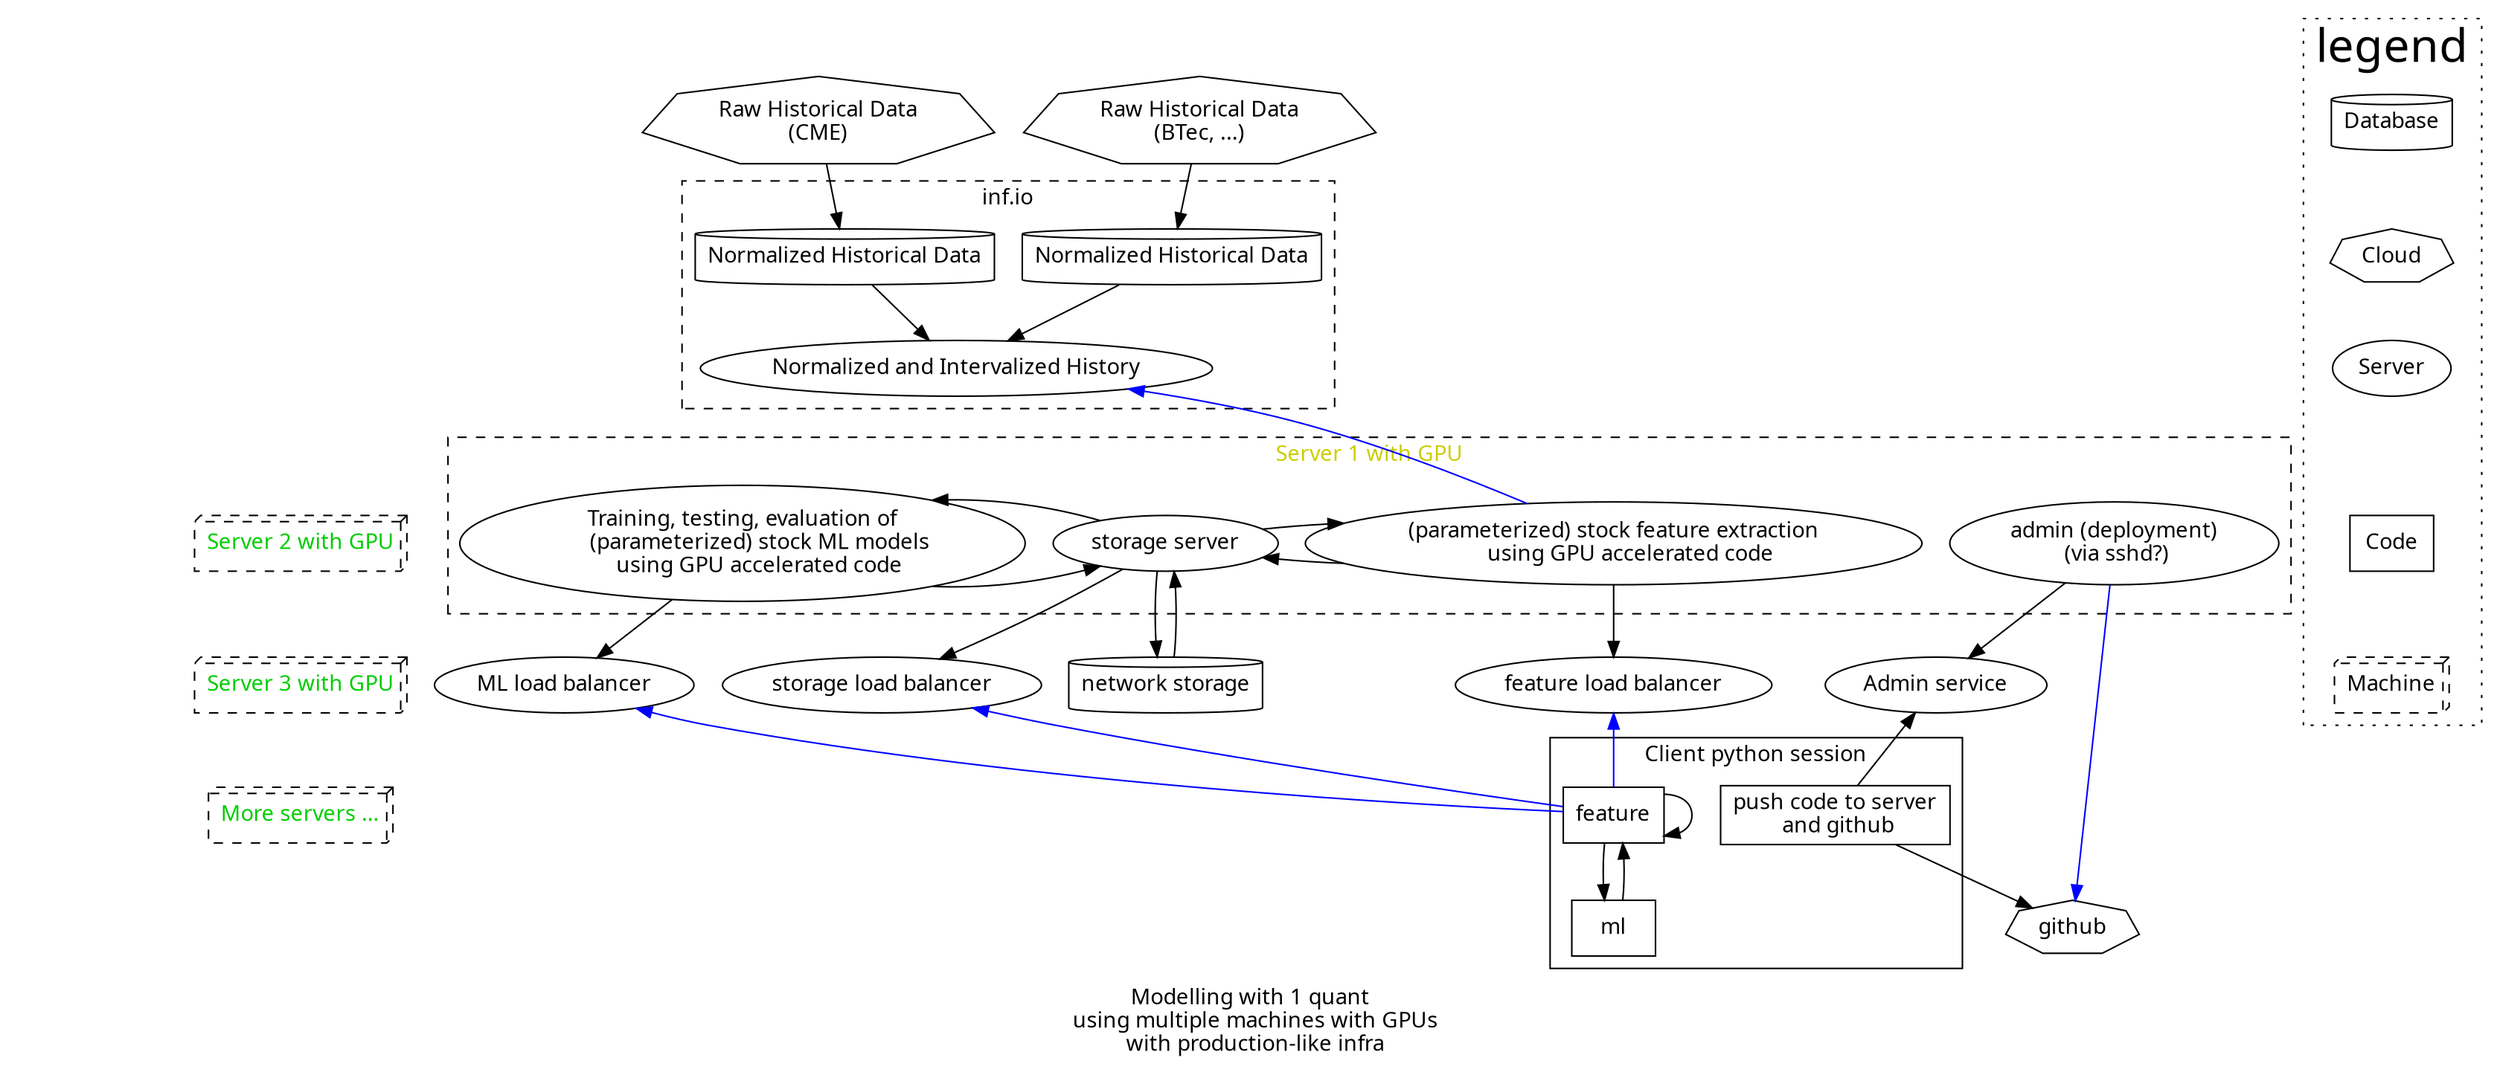 # compile with dot -ogpus_prod.svg -Tsvg D_gpus_prod.dot
digraph G {
  label="Modelling with 1 quant\n\
  using multiple machines with GPUs\n\
  with production-like infra";
  graph [
    fontname="Handlee";
  ];
  node [
    fontname="Handlee";
  ];
  edge [
    fontname="Handlee";
  ];
  // bgcolor=transparent;
  raw_hist1 [
    label="Raw Historical Data\n(CME)";
    shape="septagon";
  ];
  raw_hist2 [
    label="Raw Historical Data\n(BTec, ...)";
    shape="septagon";
  ];
  github [
    label="github";
    shape="septagon";
  ];
  subgraph cluster_infio {
    label="inf.io";
    style=dashed;
    norm_hist_data1 [
      label="Normalized Historical Data";
      shape="cylinder";
    ];
    norm_hist_data2 [
      label="Normalized Historical Data";
      shape="cylinder";
    ];
    norm_hist [
      label="Normalized and Intervalized History";
    ];
  }
  subgraph {
    rank=same;
    io_lb [
      label="storage load balancer";
    ];
    feature_lb [
      label="feature load balancer";
    ];
    ml_lb [
      label="ML load balancer";
    ];
    admin_service [
      label="Admin service";
    ];
  }
  disk [
    label="network storage";
    shape="cylinder";
  ];
  subgraph cluster_server {
    label="Server 1 with GPU";
    fontcolor="yellow3";
    style=dashed;
    admin [
      label="admin (deployment)\n\ (via sshd?)";
    ];
    subgraph {
      rank=same;
      io [
        label="storage server";
      ];
      stock_feature [
        label="(parameterized) stock feature extraction\n\
      using GPU accelerated code";
      ];
      stock_ML [
        label="Training, testing, evaluation of\n\
      (parameterized) stock ML models\n\
      using GPU accelerated code";
      ];
    }
  }
  subgraph cluster_machines {
    style=invis;
    machine2 [
      label="Server 2 with GPU";
      fontcolor="green3";
      style=dashed;
      shape=box3d;
    ];
    machine3 [
      label="Server 3 with GPU";
      fontcolor="green3";
      style=dashed;
      shape=box3d;
    ];
    machine4 [
      label="More servers ...";
      fontcolor="green3";
      style=dashed;
      shape=box3d;
    ];
    norm_hist -> machine2 -> machine3 -> machine4 [
      style=invis;
    ];
  }
  raw_hist1 -> norm_hist_data1 -> norm_hist;
  raw_hist2 -> norm_hist_data2 -> norm_hist;
  norm_hist -> stock_feature [
    dir="back";
    color=blue;
  ];
  { stock_feature stock_ML } -> io -> disk [
    weight=1000;
  ];
  disk -> io -> { stock_feature stock_ML };
  github -> admin [
    dir="back";
    color=blue;
  ];
  io -> io_lb;
  stock_feature -> feature_lb;
  stock_ML -> ml_lb;
  admin -> admin_service;
  subgraph cluster_client {
    label="Client python session";
    feature [
      shape=box;
    ];
    ml [
      shape=box;
    ];
    push [
      label="push code to server\n\ and github";
      shape=box;
    ];
  }
  { io_lb feature_lb ml_lb } -> feature [
    color=blue;
    dir="back";
  ];
  { feature ml } -> feature;
  { feature } -> ml;
  push -> { github admin_service };
  subgraph cluster_legend {
    label="legend";
    style=dotted;
    fontsize=30;
    Database [
      shape="cylinder";
    ];
    Cloud [
      shape="septagon";
    ];
    Server;
    Code [
      shape="box";
    ];
    Machine [
      shape=box3d;
      style=dashed;
    ];
    Database -> Cloud -> Server -> Code -> Machine [
      style=invis;
    ];
  }
}
# D_gpus_prod.dot
